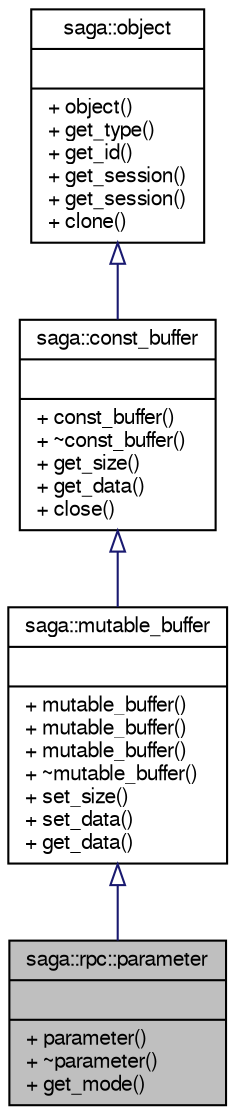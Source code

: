 digraph G
{
  bgcolor="transparent";
  edge [fontname="FreeSans",fontsize="10",labelfontname="FreeSans",labelfontsize="10"];
  node [fontname="FreeSans",fontsize="10",shape=record];
  Node1 [label="{saga::rpc::parameter\n||+ parameter()\l+ ~parameter()\l+ get_mode()\l}",height=0.2,width=0.4,color="black", fillcolor="grey75", style="filled" fontcolor="black"];
  Node2 -> Node1 [dir="back",color="midnightblue",fontsize="10",style="solid",arrowtail="onormal",fontname="FreeSans"];
  Node2 [label="{saga::mutable_buffer\n||+ mutable_buffer()\l+ mutable_buffer()\l+ mutable_buffer()\l+ ~mutable_buffer()\l+ set_size()\l+ set_data()\l+ get_data()\l}",height=0.2,width=0.4,color="black",URL="$classsaga_1_1mutable__buffer.html",tooltip="Brief description starts here."];
  Node3 -> Node2 [dir="back",color="midnightblue",fontsize="10",style="solid",arrowtail="onormal",fontname="FreeSans"];
  Node3 [label="{saga::const_buffer\n||+ const_buffer()\l+ ~const_buffer()\l+ get_size()\l+ get_data()\l+ close()\l}",height=0.2,width=0.4,color="black",URL="$classsaga_1_1const__buffer.html",tooltip="Encapsulates I/O operations."];
  Node4 -> Node3 [dir="back",color="midnightblue",fontsize="10",style="solid",arrowtail="onormal",fontname="FreeSans"];
  Node4 [label="{saga::object\n||+ object()\l+ get_type()\l+ get_id()\l+ get_session()\l+ get_session()\l+ clone()\l}",height=0.2,width=0.4,color="black",URL="$classsaga_1_1object.html",tooltip="Brief description starts here."];
}

